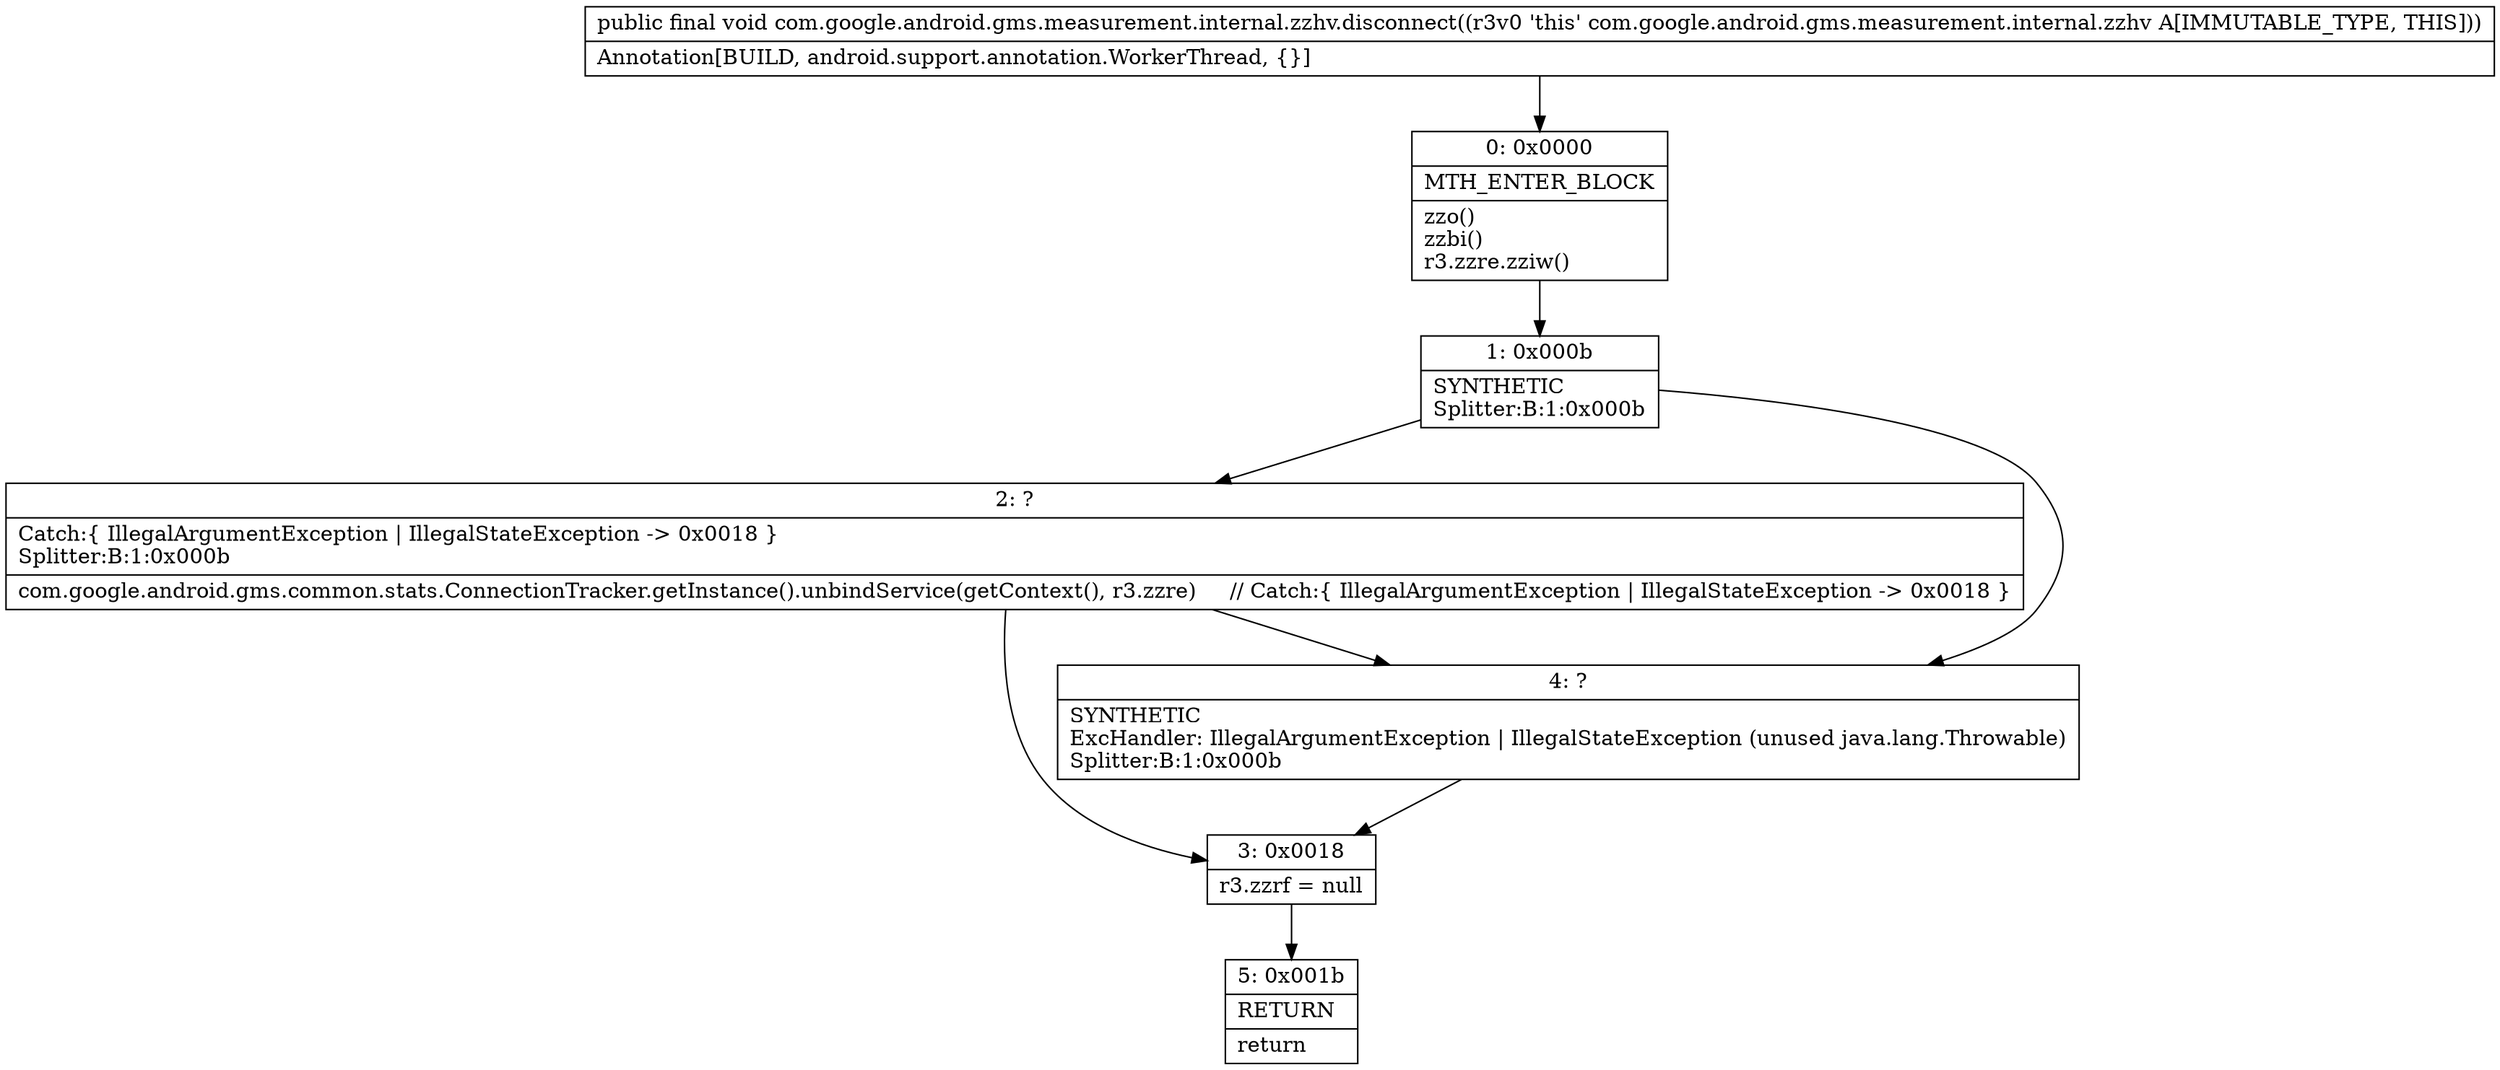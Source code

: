 digraph "CFG forcom.google.android.gms.measurement.internal.zzhv.disconnect()V" {
Node_0 [shape=record,label="{0\:\ 0x0000|MTH_ENTER_BLOCK\l|zzo()\lzzbi()\lr3.zzre.zziw()\l}"];
Node_1 [shape=record,label="{1\:\ 0x000b|SYNTHETIC\lSplitter:B:1:0x000b\l}"];
Node_2 [shape=record,label="{2\:\ ?|Catch:\{ IllegalArgumentException \| IllegalStateException \-\> 0x0018 \}\lSplitter:B:1:0x000b\l|com.google.android.gms.common.stats.ConnectionTracker.getInstance().unbindService(getContext(), r3.zzre)     \/\/ Catch:\{ IllegalArgumentException \| IllegalStateException \-\> 0x0018 \}\l}"];
Node_3 [shape=record,label="{3\:\ 0x0018|r3.zzrf = null\l}"];
Node_4 [shape=record,label="{4\:\ ?|SYNTHETIC\lExcHandler: IllegalArgumentException \| IllegalStateException (unused java.lang.Throwable)\lSplitter:B:1:0x000b\l}"];
Node_5 [shape=record,label="{5\:\ 0x001b|RETURN\l|return\l}"];
MethodNode[shape=record,label="{public final void com.google.android.gms.measurement.internal.zzhv.disconnect((r3v0 'this' com.google.android.gms.measurement.internal.zzhv A[IMMUTABLE_TYPE, THIS]))  | Annotation[BUILD, android.support.annotation.WorkerThread, \{\}]\l}"];
MethodNode -> Node_0;
Node_0 -> Node_1;
Node_1 -> Node_2;
Node_1 -> Node_4;
Node_2 -> Node_3;
Node_2 -> Node_4;
Node_3 -> Node_5;
Node_4 -> Node_3;
}

